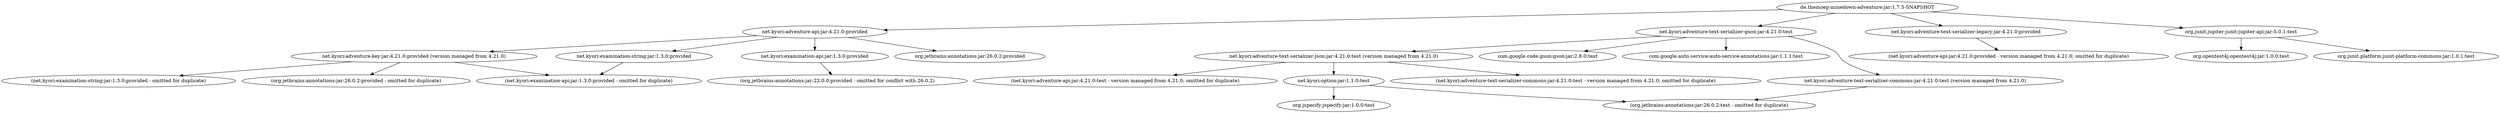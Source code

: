 digraph Phoenix616__MineDown {
	"de.themoep:minedown-adventure:jar:1.7.5-SNAPSHOT" -> "net.kyori:adventure-api:jar:4.21.0:provided" ; 
	"de.themoep:minedown-adventure:jar:1.7.5-SNAPSHOT" -> "net.kyori:adventure-text-serializer-gson:jar:4.21.0:test" ; 
	"de.themoep:minedown-adventure:jar:1.7.5-SNAPSHOT" -> "net.kyori:adventure-text-serializer-legacy:jar:4.21.0:provided" ; 
	"de.themoep:minedown-adventure:jar:1.7.5-SNAPSHOT" -> "org.junit.jupiter:junit-jupiter-api:jar:5.0.1:test" ; 
	"net.kyori:adventure-api:jar:4.21.0:provided" -> "net.kyori:adventure-key:jar:4.21.0:provided (version managed from 4.21.0)" ; 
	"net.kyori:adventure-api:jar:4.21.0:provided" -> "net.kyori:examination-api:jar:1.3.0:provided" ; 
	"net.kyori:adventure-api:jar:4.21.0:provided" -> "net.kyori:examination-string:jar:1.3.0:provided" ; 
	"net.kyori:adventure-api:jar:4.21.0:provided" -> "org.jetbrains:annotations:jar:26.0.2:provided" ; 
	"net.kyori:adventure-key:jar:4.21.0:provided (version managed from 4.21.0)" -> "(net.kyori:examination-api:jar:1.3.0:provided - omitted for duplicate)" ; 
	"net.kyori:adventure-key:jar:4.21.0:provided (version managed from 4.21.0)" -> "(net.kyori:examination-string:jar:1.3.0:provided - omitted for duplicate)" ; 
	"net.kyori:adventure-key:jar:4.21.0:provided (version managed from 4.21.0)" -> "(org.jetbrains:annotations:jar:26.0.2:provided - omitted for duplicate)" ; 
	"net.kyori:examination-api:jar:1.3.0:provided" -> "(org.jetbrains:annotations:jar:22.0.0:provided - omitted for conflict with 26.0.2)" ; 
	"net.kyori:examination-string:jar:1.3.0:provided" -> "(net.kyori:examination-api:jar:1.3.0:provided - omitted for duplicate)" ; 
	"net.kyori:adventure-text-serializer-gson:jar:4.21.0:test" -> "net.kyori:adventure-text-serializer-json:jar:4.21.0:test (version managed from 4.21.0)" ; 
	"net.kyori:adventure-text-serializer-gson:jar:4.21.0:test" -> "com.google.code.gson:gson:jar:2.8.0:test" ; 
	"net.kyori:adventure-text-serializer-gson:jar:4.21.0:test" -> "com.google.auto.service:auto-service-annotations:jar:1.1.1:test" ; 
	"net.kyori:adventure-text-serializer-gson:jar:4.21.0:test" -> "net.kyori:adventure-text-serializer-commons:jar:4.21.0:test (version managed from 4.21.0)" ; 
	"net.kyori:adventure-text-serializer-json:jar:4.21.0:test (version managed from 4.21.0)" -> "(net.kyori:adventure-api:jar:4.21.0:test - version managed from 4.21.0; omitted for duplicate)" ; 
	"net.kyori:adventure-text-serializer-json:jar:4.21.0:test (version managed from 4.21.0)" -> "net.kyori:option:jar:1.1.0:test" ; 
	"net.kyori:adventure-text-serializer-json:jar:4.21.0:test (version managed from 4.21.0)" -> "(net.kyori:adventure-text-serializer-commons:jar:4.21.0:test - version managed from 4.21.0; omitted for duplicate)" ; 
	"net.kyori:option:jar:1.1.0:test" -> "(org.jetbrains:annotations:jar:26.0.2:test - omitted for duplicate)" ; 
	"net.kyori:option:jar:1.1.0:test" -> "org.jspecify:jspecify:jar:1.0.0:test" ; 
	"net.kyori:adventure-text-serializer-commons:jar:4.21.0:test (version managed from 4.21.0)" -> "(org.jetbrains:annotations:jar:26.0.2:test - omitted for duplicate)" ; 
	"net.kyori:adventure-text-serializer-legacy:jar:4.21.0:provided" -> "(net.kyori:adventure-api:jar:4.21.0:provided - version managed from 4.21.0; omitted for duplicate)" ; 
	"org.junit.jupiter:junit-jupiter-api:jar:5.0.1:test" -> "org.opentest4j:opentest4j:jar:1.0.0:test" ; 
	"org.junit.jupiter:junit-jupiter-api:jar:5.0.1:test" -> "org.junit.platform:junit-platform-commons:jar:1.0.1:test" ; 
}
